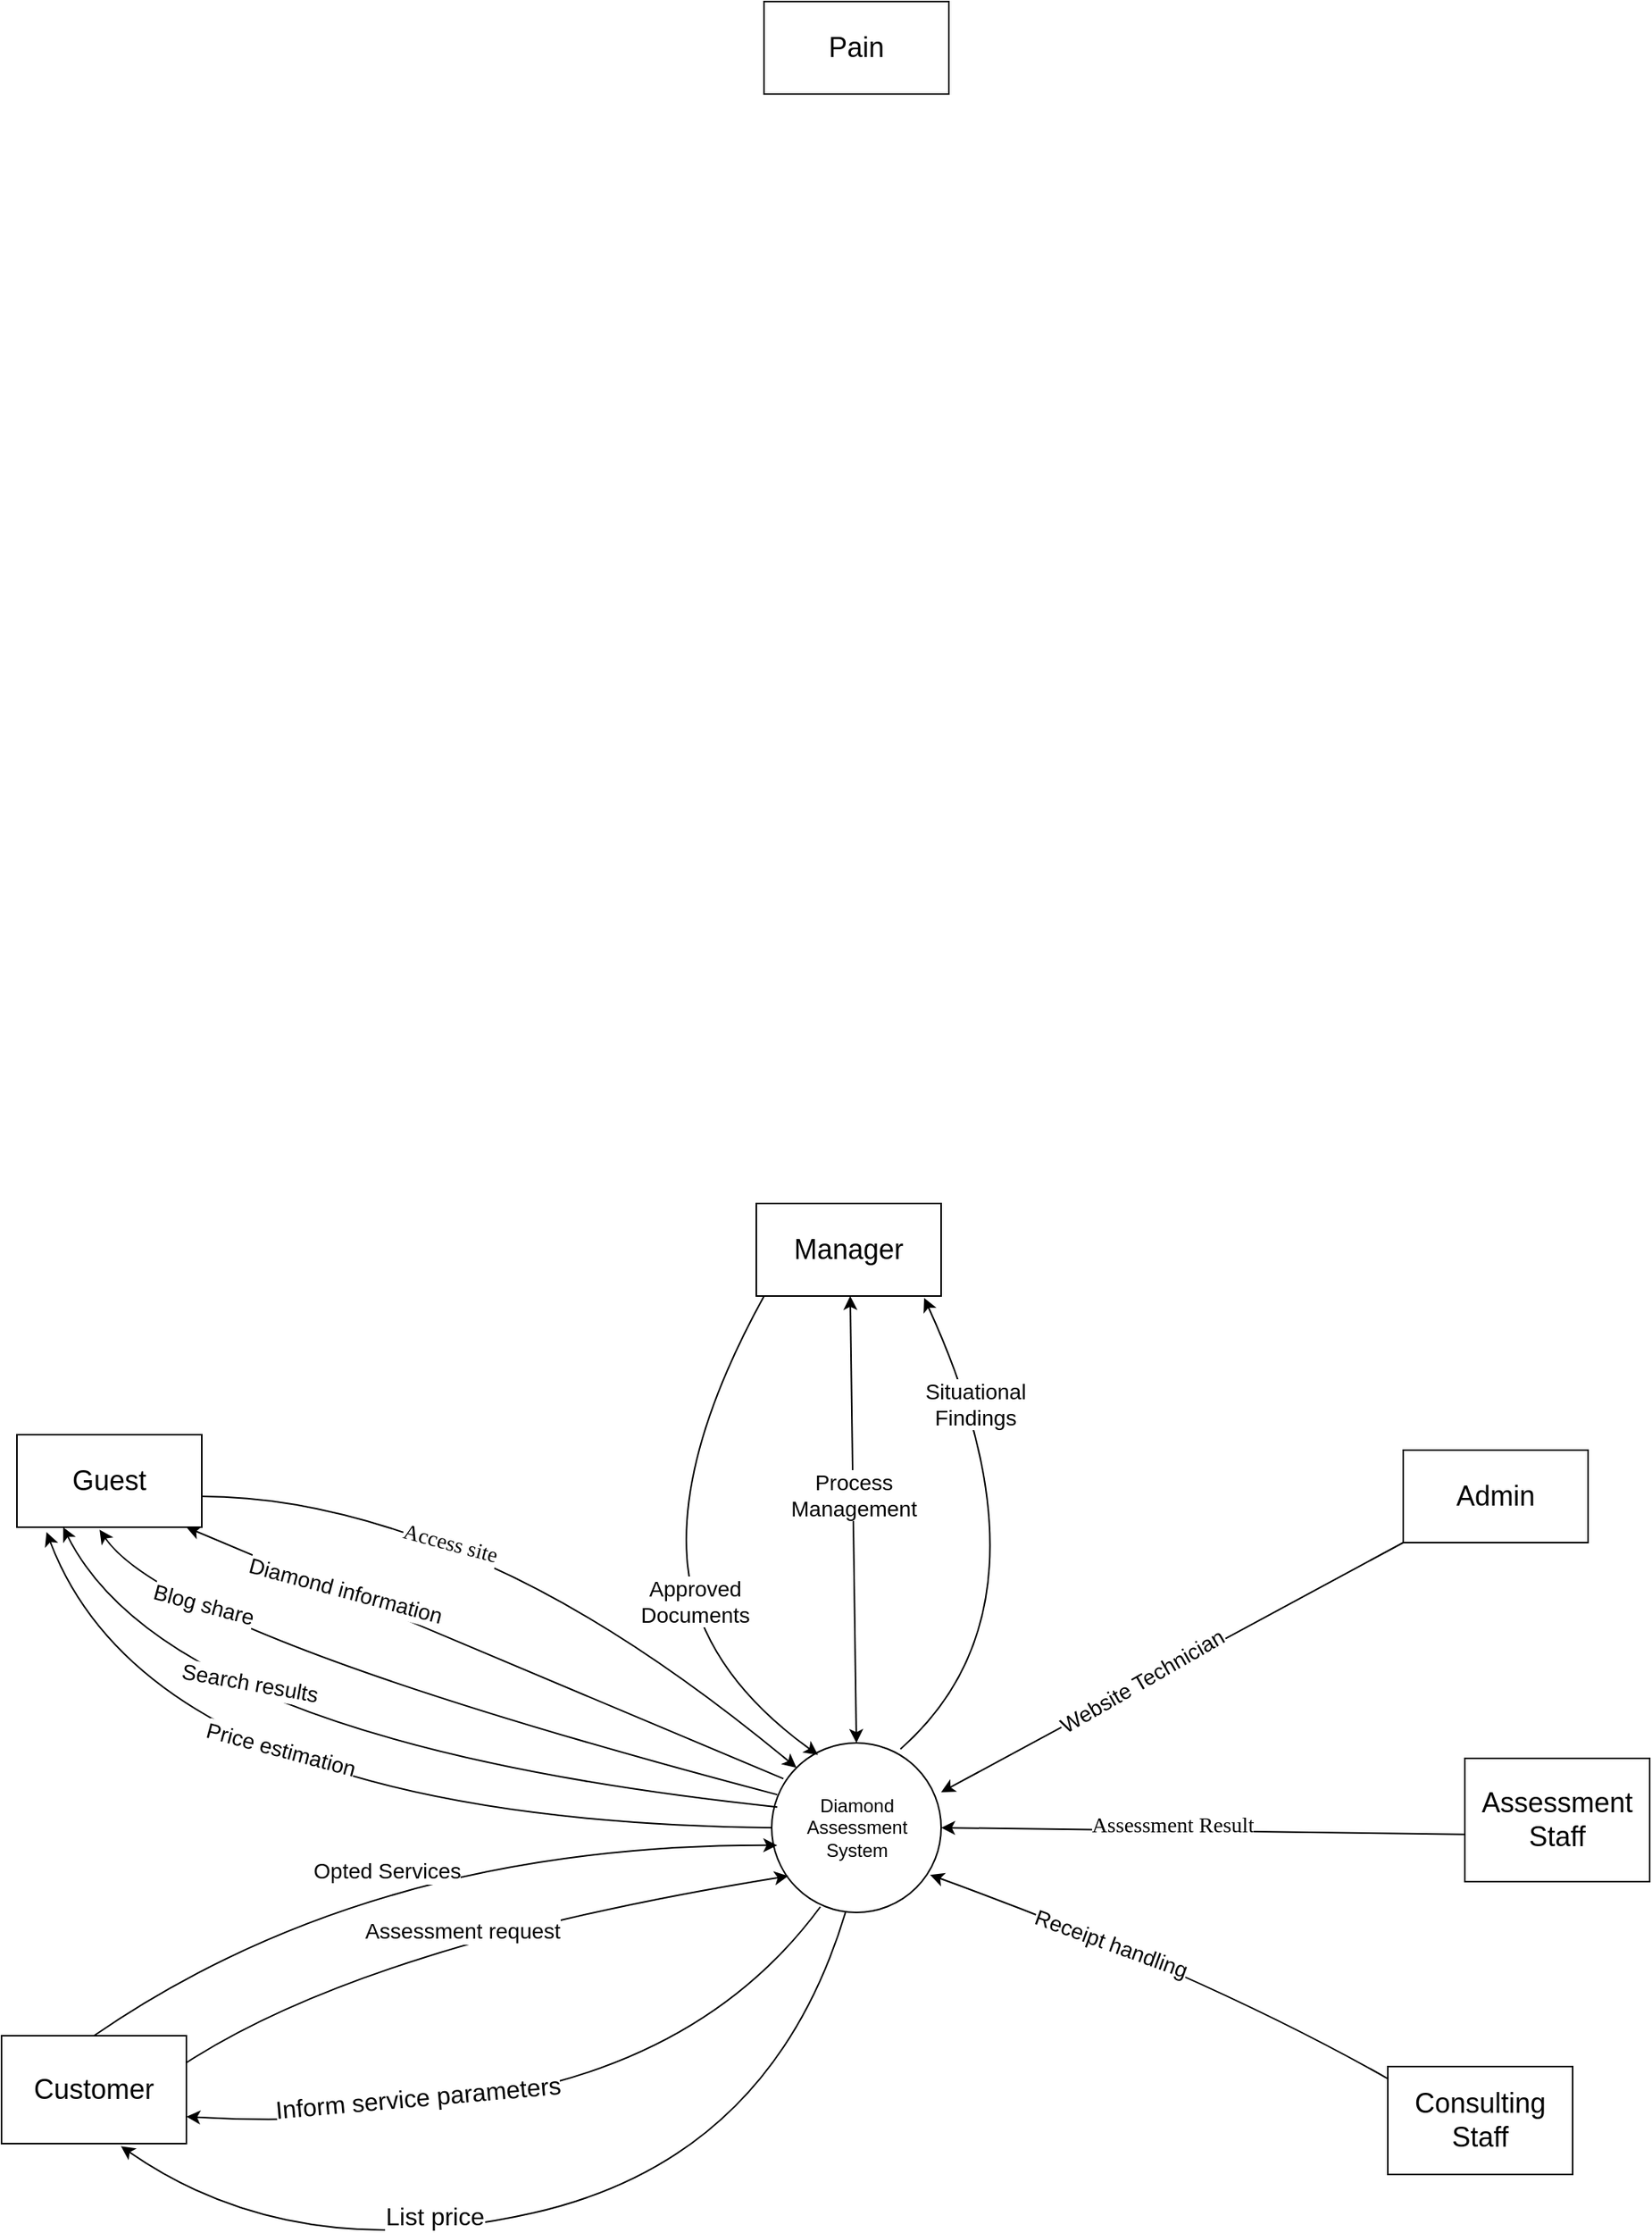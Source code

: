 <mxfile version="24.4.0" type="device">
  <diagram id="l8hXMBHkgcEJcSW0mbfh" name="Page-1">
    <mxGraphModel dx="1235" dy="1536" grid="1" gridSize="10" guides="1" tooltips="1" connect="1" arrows="1" fold="1" page="1" pageScale="1" pageWidth="1169" pageHeight="827" math="0" shadow="0">
      <root>
        <mxCell id="0" />
        <mxCell id="1" parent="0" />
        <mxCell id="uikkB5nhJ-o_9xdI0NEF-7" value="" style="endArrow=classic;html=1;rounded=0;fontSize=14;fontFamily=Verdana;exitX=0.069;exitY=0.211;exitDx=0;exitDy=0;exitPerimeter=0;" parent="1" edge="1">
          <mxGeometry x="0.276" y="1" width="50" height="50" relative="1" as="geometry">
            <mxPoint x="547.59" y="343.21" as="sourcePoint" />
            <mxPoint x="160" y="180" as="targetPoint" />
            <Array as="points" />
            <mxPoint as="offset" />
          </mxGeometry>
        </mxCell>
        <mxCell id="wIu9qGnsc0j5L39tCgiz-9" value="Diamond information" style="edgeLabel;html=1;align=center;verticalAlign=middle;resizable=0;points=[];rotation=15;fontSize=14;" vertex="1" connectable="0" parent="uikkB5nhJ-o_9xdI0NEF-7">
          <mxGeometry x="0.475" y="-2" relative="1" as="geometry">
            <mxPoint as="offset" />
          </mxGeometry>
        </mxCell>
        <mxCell id="uikkB5nhJ-o_9xdI0NEF-17" value="Assessment Result" style="endArrow=classic;html=1;rounded=0;fontFamily=Verdana;fontSize=14;entryX=1;entryY=0.5;entryDx=0;entryDy=0;exitX=0.013;exitY=0.617;exitDx=0;exitDy=0;exitPerimeter=0;" parent="1" source="J0MKHP17XEGeqsNMkxCJ-7" target="J0MKHP17XEGeqsNMkxCJ-1" edge="1">
          <mxGeometry x="0.121" y="-3" width="50" height="50" relative="1" as="geometry">
            <mxPoint x="1050" y="356" as="sourcePoint" />
            <mxPoint x="1050" y="496" as="targetPoint" />
            <Array as="points" />
            <mxPoint as="offset" />
          </mxGeometry>
        </mxCell>
        <mxCell id="uikkB5nhJ-o_9xdI0NEF-24" value="" style="endArrow=classic;html=1;rounded=0;exitX=0;exitY=1;exitDx=0;exitDy=0;entryX=0.75;entryY=0;entryDx=0;entryDy=0;fontFamily=Verdana;fontSize=14;" parent="1" source="J0MKHP17XEGeqsNMkxCJ-5" edge="1">
          <mxGeometry x="0.251" y="3" width="50" height="50" relative="1" as="geometry">
            <mxPoint x="867.5" y="190" as="sourcePoint" />
            <mxPoint x="650" y="352" as="targetPoint" />
            <mxPoint as="offset" />
          </mxGeometry>
        </mxCell>
        <mxCell id="WLGhOc30dC_GoHN5ZvZs-14" value="Website Technician" style="edgeLabel;html=1;align=center;verticalAlign=middle;resizable=0;points=[];rotation=-30;fontSize=14;" parent="uikkB5nhJ-o_9xdI0NEF-24" vertex="1" connectable="0">
          <mxGeometry x="-0.102" y="1" relative="1" as="geometry">
            <mxPoint x="-36" y="16" as="offset" />
          </mxGeometry>
        </mxCell>
        <mxCell id="J0MKHP17XEGeqsNMkxCJ-1" value="" style="ellipse;whiteSpace=wrap;html=1;aspect=fixed;" parent="1" vertex="1">
          <mxGeometry x="540" y="320" width="110" height="110" as="geometry" />
        </mxCell>
        <mxCell id="J0MKHP17XEGeqsNMkxCJ-2" value="Diamond&lt;div&gt;Assessment&lt;/div&gt;&lt;div&gt;System&lt;/div&gt;" style="text;html=1;align=center;verticalAlign=middle;whiteSpace=wrap;rounded=0;" parent="1" vertex="1">
          <mxGeometry x="557.5" y="340" width="75" height="70" as="geometry" />
        </mxCell>
        <mxCell id="J0MKHP17XEGeqsNMkxCJ-3" value="Guest" style="rounded=1;whiteSpace=wrap;html=1;fontSize=18;arcSize=0;" parent="1" vertex="1">
          <mxGeometry x="50" y="120" width="120" height="60" as="geometry" />
        </mxCell>
        <mxCell id="J0MKHP17XEGeqsNMkxCJ-4" value="Manager" style="rounded=1;whiteSpace=wrap;html=1;fontSize=18;arcSize=0;" parent="1" vertex="1">
          <mxGeometry x="530" y="-30" width="120" height="60" as="geometry" />
        </mxCell>
        <mxCell id="J0MKHP17XEGeqsNMkxCJ-5" value="Admin" style="rounded=1;whiteSpace=wrap;html=1;fontSize=18;arcSize=0;" parent="1" vertex="1">
          <mxGeometry x="950" y="130" width="120" height="60" as="geometry" />
        </mxCell>
        <mxCell id="J0MKHP17XEGeqsNMkxCJ-6" value="Customer" style="rounded=1;whiteSpace=wrap;html=1;fontSize=18;arcSize=0;" parent="1" vertex="1">
          <mxGeometry x="40" y="510" width="120" height="70" as="geometry" />
        </mxCell>
        <mxCell id="J0MKHP17XEGeqsNMkxCJ-7" value="Assessment&lt;div style=&quot;font-size: 18px;&quot;&gt;Staff&lt;/div&gt;" style="rounded=1;whiteSpace=wrap;html=1;fontSize=18;arcSize=0;" parent="1" vertex="1">
          <mxGeometry x="990" y="330" width="120" height="80" as="geometry" />
        </mxCell>
        <mxCell id="J0MKHP17XEGeqsNMkxCJ-8" value="Consulting Staff" style="rounded=1;whiteSpace=wrap;html=1;fontSize=18;arcSize=0;" parent="1" vertex="1">
          <mxGeometry x="940" y="530" width="120" height="70" as="geometry" />
        </mxCell>
        <mxCell id="J0MKHP17XEGeqsNMkxCJ-18" value="" style="curved=1;endArrow=classic;html=1;rounded=0;exitX=1;exitY=0.25;exitDx=0;exitDy=0;entryX=0.098;entryY=0.785;entryDx=0;entryDy=0;entryPerimeter=0;" parent="1" source="J0MKHP17XEGeqsNMkxCJ-6" target="J0MKHP17XEGeqsNMkxCJ-1" edge="1">
          <mxGeometry width="50" height="50" relative="1" as="geometry">
            <mxPoint x="630" y="410" as="sourcePoint" />
            <mxPoint x="860" y="310" as="targetPoint" />
            <Array as="points">
              <mxPoint x="280" y="450" />
            </Array>
          </mxGeometry>
        </mxCell>
        <mxCell id="J0MKHP17XEGeqsNMkxCJ-19" value="Assessment request" style="edgeLabel;html=1;align=center;verticalAlign=middle;resizable=0;points=[];fontSize=14;" parent="J0MKHP17XEGeqsNMkxCJ-18" vertex="1" connectable="0">
          <mxGeometry x="-0.032" y="-1" relative="1" as="geometry">
            <mxPoint as="offset" />
          </mxGeometry>
        </mxCell>
        <mxCell id="J0MKHP17XEGeqsNMkxCJ-20" value="" style="curved=1;endArrow=classic;html=1;rounded=0;entryX=0.646;entryY=1.024;entryDx=0;entryDy=0;exitX=0.437;exitY=0.994;exitDx=0;exitDy=0;exitPerimeter=0;entryPerimeter=0;" parent="1" source="J0MKHP17XEGeqsNMkxCJ-1" target="J0MKHP17XEGeqsNMkxCJ-6" edge="1">
          <mxGeometry width="50" height="50" relative="1" as="geometry">
            <mxPoint x="330" y="440" as="sourcePoint" />
            <mxPoint x="380" y="390" as="targetPoint" />
            <Array as="points">
              <mxPoint x="540" y="590" />
              <mxPoint x="230" y="660" />
            </Array>
          </mxGeometry>
        </mxCell>
        <mxCell id="J0MKHP17XEGeqsNMkxCJ-21" value="List price" style="edgeLabel;html=1;align=center;verticalAlign=middle;resizable=0;points=[];fontSize=16;" parent="J0MKHP17XEGeqsNMkxCJ-20" vertex="1" connectable="0">
          <mxGeometry x="0.07" relative="1" as="geometry">
            <mxPoint x="-58" as="offset" />
          </mxGeometry>
        </mxCell>
        <mxCell id="J0MKHP17XEGeqsNMkxCJ-22" value="" style="curved=1;endArrow=classic;html=1;rounded=0;exitX=0.287;exitY=0.967;exitDx=0;exitDy=0;exitPerimeter=0;entryX=1;entryY=0.75;entryDx=0;entryDy=0;" parent="1" source="J0MKHP17XEGeqsNMkxCJ-1" target="J0MKHP17XEGeqsNMkxCJ-6" edge="1">
          <mxGeometry width="50" height="50" relative="1" as="geometry">
            <mxPoint x="585" y="460" as="sourcePoint" />
            <mxPoint x="150" y="550" as="targetPoint" />
            <Array as="points">
              <mxPoint x="510" y="510" />
              <mxPoint x="290" y="570" />
            </Array>
          </mxGeometry>
        </mxCell>
        <mxCell id="J0MKHP17XEGeqsNMkxCJ-23" value="Inform service parameters" style="edgeLabel;html=1;align=center;verticalAlign=middle;resizable=0;points=[];fontSize=16;rotation=-5;" parent="J0MKHP17XEGeqsNMkxCJ-22" vertex="1" connectable="0">
          <mxGeometry x="0.07" relative="1" as="geometry">
            <mxPoint x="-62" y="2" as="offset" />
          </mxGeometry>
        </mxCell>
        <mxCell id="WLGhOc30dC_GoHN5ZvZs-1" value="" style="curved=1;endArrow=classic;html=1;rounded=0;exitX=0.5;exitY=0;exitDx=0;exitDy=0;entryX=0.033;entryY=0.604;entryDx=0;entryDy=0;entryPerimeter=0;" parent="1" source="J0MKHP17XEGeqsNMkxCJ-6" target="J0MKHP17XEGeqsNMkxCJ-1" edge="1">
          <mxGeometry width="50" height="50" relative="1" as="geometry">
            <mxPoint x="160" y="430" as="sourcePoint" />
            <mxPoint x="210" y="380" as="targetPoint" />
            <Array as="points">
              <mxPoint x="280" y="386" />
            </Array>
          </mxGeometry>
        </mxCell>
        <mxCell id="WLGhOc30dC_GoHN5ZvZs-2" value="Opted Services" style="edgeLabel;html=1;align=center;verticalAlign=middle;resizable=0;points=[];fontSize=14;" parent="WLGhOc30dC_GoHN5ZvZs-1" vertex="1" connectable="0">
          <mxGeometry x="-0.054" y="-17" relative="1" as="geometry">
            <mxPoint as="offset" />
          </mxGeometry>
        </mxCell>
        <mxCell id="WLGhOc30dC_GoHN5ZvZs-3" value="" style="curved=1;endArrow=classic;html=1;rounded=0;entryX=0;entryY=0;entryDx=0;entryDy=0;fontFamily=Verdana;fontSize=16;" parent="1" target="J0MKHP17XEGeqsNMkxCJ-1" edge="1">
          <mxGeometry width="50" height="50" relative="1" as="geometry">
            <mxPoint x="170" y="160" as="sourcePoint" />
            <mxPoint x="220" y="110" as="targetPoint" />
            <Array as="points">
              <mxPoint x="250" y="160" />
              <mxPoint x="440" y="240" />
            </Array>
          </mxGeometry>
        </mxCell>
        <mxCell id="WLGhOc30dC_GoHN5ZvZs-4" value="Access site" style="edgeLabel;html=1;align=center;verticalAlign=middle;resizable=0;points=[];fontFamily=Verdana;fontSize=14;rotation=15;" parent="WLGhOc30dC_GoHN5ZvZs-3" vertex="1" connectable="0">
          <mxGeometry x="0.014" y="-7" relative="1" as="geometry">
            <mxPoint x="-47" y="-31" as="offset" />
          </mxGeometry>
        </mxCell>
        <mxCell id="WLGhOc30dC_GoHN5ZvZs-6" value="" style="curved=1;endArrow=classic;html=1;rounded=0;entryX=0.273;entryY=0.071;entryDx=0;entryDy=0;entryPerimeter=0;exitX=0.042;exitY=1;exitDx=0;exitDy=0;exitPerimeter=0;" parent="1" source="J0MKHP17XEGeqsNMkxCJ-4" target="J0MKHP17XEGeqsNMkxCJ-1" edge="1">
          <mxGeometry width="50" height="50" relative="1" as="geometry">
            <mxPoint x="580" y="140" as="sourcePoint" />
            <mxPoint x="610" y="90" as="targetPoint" />
            <Array as="points">
              <mxPoint x="480" y="130" />
              <mxPoint x="490" y="270" />
            </Array>
          </mxGeometry>
        </mxCell>
        <mxCell id="WLGhOc30dC_GoHN5ZvZs-8" value="Approved&lt;div style=&quot;font-size: 14px;&quot;&gt;Documents&lt;/div&gt;" style="edgeLabel;html=1;align=center;verticalAlign=middle;resizable=0;points=[];fontSize=14;" parent="WLGhOc30dC_GoHN5ZvZs-6" vertex="1" connectable="0">
          <mxGeometry x="-0.182" y="3" relative="1" as="geometry">
            <mxPoint x="5" y="68" as="offset" />
          </mxGeometry>
        </mxCell>
        <mxCell id="WLGhOc30dC_GoHN5ZvZs-10" value="" style="curved=1;endArrow=classic;html=1;rounded=0;exitX=0.76;exitY=0.036;exitDx=0;exitDy=0;entryX=0.908;entryY=1.02;entryDx=0;entryDy=0;exitPerimeter=0;entryPerimeter=0;" parent="1" source="J0MKHP17XEGeqsNMkxCJ-1" target="J0MKHP17XEGeqsNMkxCJ-4" edge="1">
          <mxGeometry width="50" height="50" relative="1" as="geometry">
            <mxPoint x="620" y="110" as="sourcePoint" />
            <mxPoint x="650" y="50" as="targetPoint" />
            <Array as="points">
              <mxPoint x="730" y="230" />
            </Array>
          </mxGeometry>
        </mxCell>
        <mxCell id="WLGhOc30dC_GoHN5ZvZs-11" value="Situational&lt;div&gt;Findings&lt;/div&gt;" style="edgeLabel;html=1;align=center;verticalAlign=middle;resizable=0;points=[];fontSize=14;" parent="WLGhOc30dC_GoHN5ZvZs-10" vertex="1" connectable="0">
          <mxGeometry x="0.669" y="-2" relative="1" as="geometry">
            <mxPoint x="6" y="15" as="offset" />
          </mxGeometry>
        </mxCell>
        <mxCell id="WLGhOc30dC_GoHN5ZvZs-12" value="" style="curved=1;endArrow=classic;html=1;rounded=0;entryX=0.935;entryY=0.778;entryDx=0;entryDy=0;exitX=-0.003;exitY=0.109;exitDx=0;exitDy=0;exitPerimeter=0;entryPerimeter=0;" parent="1" source="J0MKHP17XEGeqsNMkxCJ-8" target="J0MKHP17XEGeqsNMkxCJ-1" edge="1">
          <mxGeometry width="50" height="50" relative="1" as="geometry">
            <mxPoint x="630" y="420" as="sourcePoint" />
            <mxPoint x="910" y="580" as="targetPoint" />
            <Array as="points">
              <mxPoint x="820" y="470" />
            </Array>
          </mxGeometry>
        </mxCell>
        <mxCell id="WLGhOc30dC_GoHN5ZvZs-13" value="Receipt handling" style="edgeLabel;html=1;align=center;verticalAlign=middle;resizable=0;points=[];fontSize=14;rotation=20;" parent="WLGhOc30dC_GoHN5ZvZs-12" vertex="1" connectable="0">
          <mxGeometry x="0.24" y="14" relative="1" as="geometry">
            <mxPoint x="5" y="-11" as="offset" />
          </mxGeometry>
        </mxCell>
        <mxCell id="WLGhOc30dC_GoHN5ZvZs-15" value="Pain" style="rounded=0;whiteSpace=wrap;html=1;fontSize=18;" parent="1" vertex="1">
          <mxGeometry x="535" y="-810" width="120" height="60" as="geometry" />
        </mxCell>
        <mxCell id="wIu9qGnsc0j5L39tCgiz-2" value="" style="curved=1;endArrow=classic;html=1;rounded=0;entryX=0.447;entryY=1.027;entryDx=0;entryDy=0;entryPerimeter=0;exitX=0.033;exitY=0.305;exitDx=0;exitDy=0;exitPerimeter=0;" edge="1" parent="1" source="J0MKHP17XEGeqsNMkxCJ-1" target="J0MKHP17XEGeqsNMkxCJ-3">
          <mxGeometry width="50" height="50" relative="1" as="geometry">
            <mxPoint x="515" y="353" as="sourcePoint" />
            <mxPoint x="80" y="180" as="targetPoint" />
            <Array as="points">
              <mxPoint x="150" y="250" />
            </Array>
          </mxGeometry>
        </mxCell>
        <mxCell id="wIu9qGnsc0j5L39tCgiz-4" value="Blog share" style="edgeLabel;html=1;align=center;verticalAlign=middle;resizable=0;points=[];fontSize=14;rotation=15;" vertex="1" connectable="0" parent="wIu9qGnsc0j5L39tCgiz-2">
          <mxGeometry x="0.215" y="-2" relative="1" as="geometry">
            <mxPoint x="-86" y="-46" as="offset" />
          </mxGeometry>
        </mxCell>
        <mxCell id="wIu9qGnsc0j5L39tCgiz-5" value="" style="curved=1;endArrow=classic;html=1;rounded=0;entryX=0.25;entryY=1;entryDx=0;entryDy=0;exitX=0.033;exitY=0.378;exitDx=0;exitDy=0;exitPerimeter=0;" edge="1" parent="1" source="J0MKHP17XEGeqsNMkxCJ-1" target="J0MKHP17XEGeqsNMkxCJ-3">
          <mxGeometry width="50" height="50" relative="1" as="geometry">
            <mxPoint x="540" y="360" as="sourcePoint" />
            <mxPoint x="590" y="310" as="targetPoint" />
            <Array as="points">
              <mxPoint x="150" y="320" />
            </Array>
          </mxGeometry>
        </mxCell>
        <mxCell id="wIu9qGnsc0j5L39tCgiz-6" value="Search results" style="edgeLabel;html=1;align=center;verticalAlign=middle;resizable=0;points=[];fontSize=14;rotation=10;" vertex="1" connectable="0" parent="wIu9qGnsc0j5L39tCgiz-5">
          <mxGeometry x="0.317" y="-24" relative="1" as="geometry">
            <mxPoint x="16" y="-19" as="offset" />
          </mxGeometry>
        </mxCell>
        <mxCell id="wIu9qGnsc0j5L39tCgiz-7" value="" style="curved=1;endArrow=classic;html=1;rounded=0;entryX=0.16;entryY=1.053;entryDx=0;entryDy=0;entryPerimeter=0;exitX=0;exitY=0.5;exitDx=0;exitDy=0;" edge="1" parent="1" source="J0MKHP17XEGeqsNMkxCJ-1" target="J0MKHP17XEGeqsNMkxCJ-3">
          <mxGeometry width="50" height="50" relative="1" as="geometry">
            <mxPoint x="526" y="370" as="sourcePoint" />
            <mxPoint x="50" y="190" as="targetPoint" />
            <Array as="points">
              <mxPoint x="140" y="370" />
            </Array>
          </mxGeometry>
        </mxCell>
        <mxCell id="wIu9qGnsc0j5L39tCgiz-8" value="Price estimation" style="edgeLabel;html=1;align=center;verticalAlign=middle;resizable=0;points=[];fontSize=14;rotation=15;" vertex="1" connectable="0" parent="wIu9qGnsc0j5L39tCgiz-7">
          <mxGeometry x="0.317" y="-24" relative="1" as="geometry">
            <mxPoint x="75" y="-22" as="offset" />
          </mxGeometry>
        </mxCell>
        <mxCell id="wIu9qGnsc0j5L39tCgiz-10" value="" style="endArrow=classic;startArrow=classic;html=1;rounded=0;exitX=0.5;exitY=0;exitDx=0;exitDy=0;entryX=0.508;entryY=1;entryDx=0;entryDy=0;entryPerimeter=0;" edge="1" parent="1" source="J0MKHP17XEGeqsNMkxCJ-1" target="J0MKHP17XEGeqsNMkxCJ-4">
          <mxGeometry width="50" height="50" relative="1" as="geometry">
            <mxPoint x="530" y="80" as="sourcePoint" />
            <mxPoint x="580" y="30" as="targetPoint" />
          </mxGeometry>
        </mxCell>
        <mxCell id="wIu9qGnsc0j5L39tCgiz-11" value="Process&lt;div style=&quot;font-size: 14px;&quot;&gt;Management&lt;/div&gt;" style="edgeLabel;html=1;align=center;verticalAlign=middle;resizable=0;points=[];fontSize=14;" vertex="1" connectable="0" parent="wIu9qGnsc0j5L39tCgiz-10">
          <mxGeometry x="0.109" relative="1" as="geometry">
            <mxPoint as="offset" />
          </mxGeometry>
        </mxCell>
      </root>
    </mxGraphModel>
  </diagram>
</mxfile>

